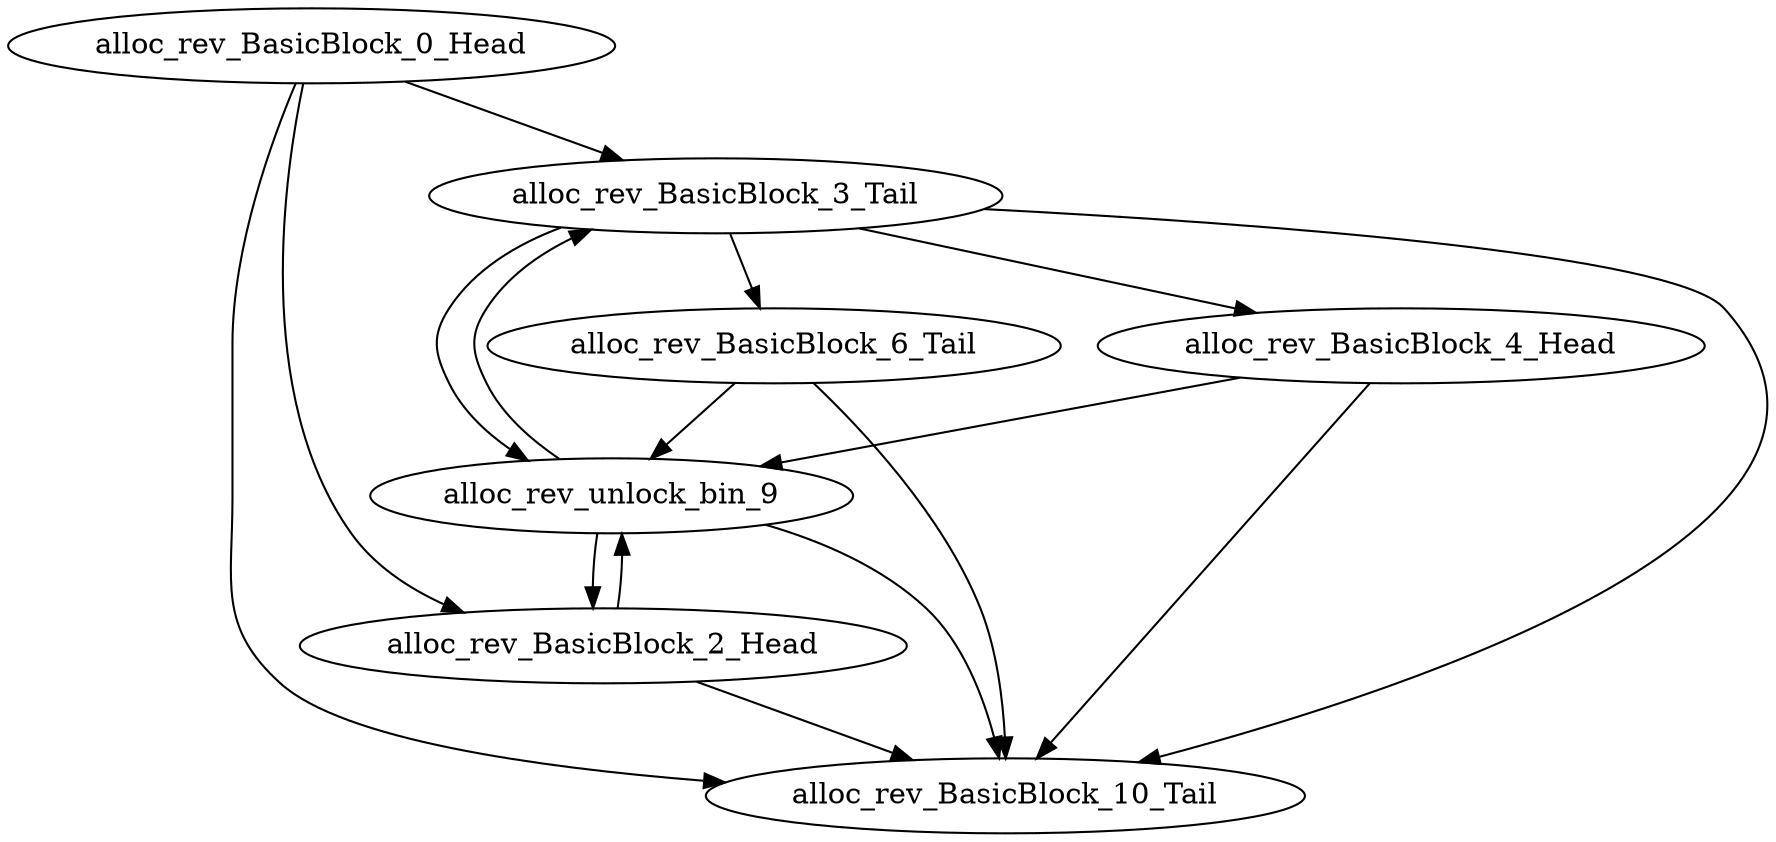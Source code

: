 digraph G {
    "alloc_rev_BasicBlock_0_Head" -> "alloc_rev_BasicBlock_3_Tail"
    "alloc_rev_BasicBlock_0_Head" -> "alloc_rev_BasicBlock_2_Head"
    "alloc_rev_BasicBlock_0_Head" -> "alloc_rev_BasicBlock_10_Tail"
    "alloc_rev_BasicBlock_6_Tail" -> "alloc_rev_unlock_bin_9"
    "alloc_rev_BasicBlock_6_Tail" -> "alloc_rev_BasicBlock_10_Tail"
    "alloc_rev_BasicBlock_3_Tail" -> "alloc_rev_BasicBlock_6_Tail"
    "alloc_rev_BasicBlock_3_Tail" -> "alloc_rev_unlock_bin_9"
    "alloc_rev_BasicBlock_3_Tail" -> "alloc_rev_BasicBlock_4_Head"
    "alloc_rev_BasicBlock_3_Tail" -> "alloc_rev_BasicBlock_10_Tail"
    "alloc_rev_unlock_bin_9" -> "alloc_rev_BasicBlock_3_Tail"
    "alloc_rev_unlock_bin_9" -> "alloc_rev_BasicBlock_2_Head"
    "alloc_rev_unlock_bin_9" -> "alloc_rev_BasicBlock_10_Tail"
    "alloc_rev_BasicBlock_2_Head" -> "alloc_rev_unlock_bin_9"
    "alloc_rev_BasicBlock_2_Head" -> "alloc_rev_BasicBlock_10_Tail"
    "alloc_rev_BasicBlock_4_Head" -> "alloc_rev_unlock_bin_9"
    "alloc_rev_BasicBlock_4_Head" -> "alloc_rev_BasicBlock_10_Tail"
}
